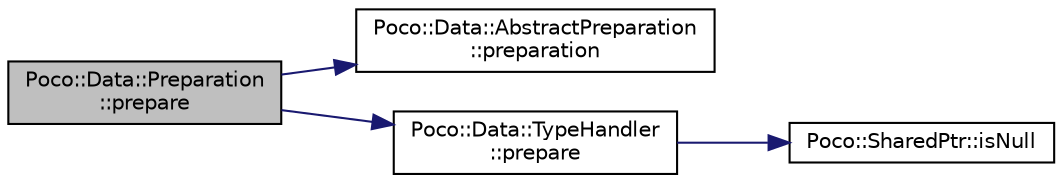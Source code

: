 digraph "Poco::Data::Preparation::prepare"
{
 // LATEX_PDF_SIZE
  edge [fontname="Helvetica",fontsize="10",labelfontname="Helvetica",labelfontsize="10"];
  node [fontname="Helvetica",fontsize="10",shape=record];
  rankdir="LR";
  Node1 [label="Poco::Data::Preparation\l::prepare",height=0.2,width=0.4,color="black", fillcolor="grey75", style="filled", fontcolor="black",tooltip="Prepares data."];
  Node1 -> Node2 [color="midnightblue",fontsize="10",style="solid"];
  Node2 [label="Poco::Data::AbstractPreparation\l::preparation",height=0.2,width=0.4,color="black", fillcolor="white", style="filled",URL="$classPoco_1_1Data_1_1AbstractPreparation.html#ade8e55a80476823a26ea1ba0ecf970eb",tooltip=" "];
  Node1 -> Node3 [color="midnightblue",fontsize="10",style="solid"];
  Node3 [label="Poco::Data::TypeHandler\l::prepare",height=0.2,width=0.4,color="black", fillcolor="white", style="filled",URL="$classPoco_1_1Data_1_1TypeHandler.html#abe0ce94e087c5dbb986a063818fecbea",tooltip=" "];
  Node3 -> Node4 [color="midnightblue",fontsize="10",style="solid"];
  Node4 [label="Poco::SharedPtr::isNull",height=0.2,width=0.4,color="black", fillcolor="white", style="filled",URL="$classPoco_1_1SharedPtr.html#af04598ca0ecf598802c144836cfd3b5a",tooltip=" "];
}
